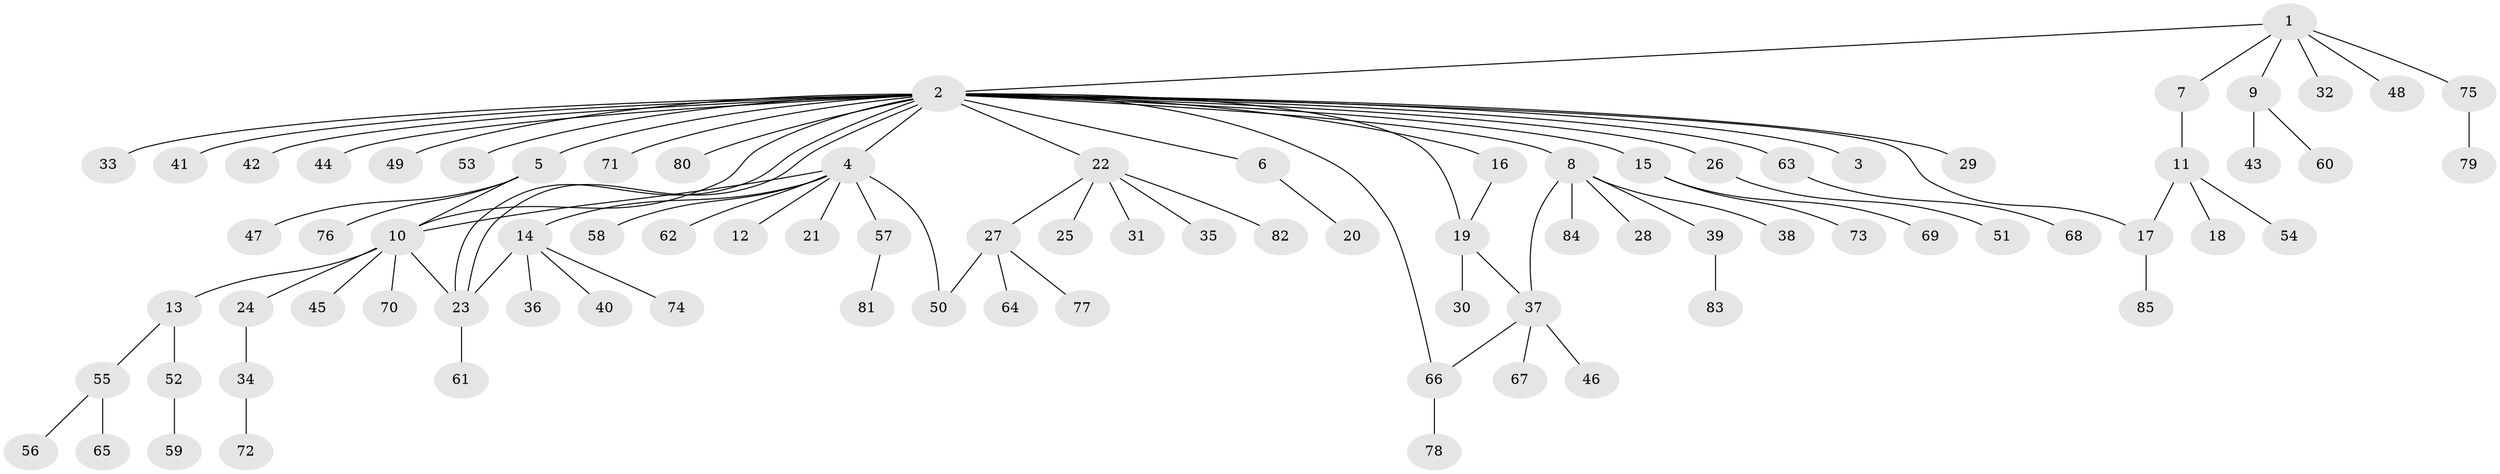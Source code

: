 // coarse degree distribution, {2: 0.13333333333333333, 3: 0.11666666666666667, 8: 0.016666666666666666, 1: 0.6166666666666667, 5: 0.05, 24: 0.016666666666666666, 4: 0.03333333333333333, 7: 0.016666666666666666}
// Generated by graph-tools (version 1.1) at 2025/36/03/04/25 23:36:46]
// undirected, 85 vertices, 94 edges
graph export_dot {
  node [color=gray90,style=filled];
  1;
  2;
  3;
  4;
  5;
  6;
  7;
  8;
  9;
  10;
  11;
  12;
  13;
  14;
  15;
  16;
  17;
  18;
  19;
  20;
  21;
  22;
  23;
  24;
  25;
  26;
  27;
  28;
  29;
  30;
  31;
  32;
  33;
  34;
  35;
  36;
  37;
  38;
  39;
  40;
  41;
  42;
  43;
  44;
  45;
  46;
  47;
  48;
  49;
  50;
  51;
  52;
  53;
  54;
  55;
  56;
  57;
  58;
  59;
  60;
  61;
  62;
  63;
  64;
  65;
  66;
  67;
  68;
  69;
  70;
  71;
  72;
  73;
  74;
  75;
  76;
  77;
  78;
  79;
  80;
  81;
  82;
  83;
  84;
  85;
  1 -- 2;
  1 -- 7;
  1 -- 9;
  1 -- 32;
  1 -- 48;
  1 -- 75;
  2 -- 3;
  2 -- 4;
  2 -- 5;
  2 -- 6;
  2 -- 8;
  2 -- 10;
  2 -- 15;
  2 -- 16;
  2 -- 17;
  2 -- 19;
  2 -- 22;
  2 -- 23;
  2 -- 23;
  2 -- 26;
  2 -- 29;
  2 -- 33;
  2 -- 41;
  2 -- 42;
  2 -- 44;
  2 -- 49;
  2 -- 53;
  2 -- 63;
  2 -- 66;
  2 -- 71;
  2 -- 80;
  4 -- 10;
  4 -- 12;
  4 -- 14;
  4 -- 21;
  4 -- 50;
  4 -- 57;
  4 -- 58;
  4 -- 62;
  5 -- 10;
  5 -- 47;
  5 -- 76;
  6 -- 20;
  7 -- 11;
  8 -- 28;
  8 -- 37;
  8 -- 38;
  8 -- 39;
  8 -- 84;
  9 -- 43;
  9 -- 60;
  10 -- 13;
  10 -- 23;
  10 -- 24;
  10 -- 45;
  10 -- 70;
  11 -- 17;
  11 -- 18;
  11 -- 54;
  13 -- 52;
  13 -- 55;
  14 -- 23;
  14 -- 36;
  14 -- 40;
  14 -- 74;
  15 -- 69;
  15 -- 73;
  16 -- 19;
  17 -- 85;
  19 -- 30;
  19 -- 37;
  22 -- 25;
  22 -- 27;
  22 -- 31;
  22 -- 35;
  22 -- 82;
  23 -- 61;
  24 -- 34;
  26 -- 51;
  27 -- 50;
  27 -- 64;
  27 -- 77;
  34 -- 72;
  37 -- 46;
  37 -- 66;
  37 -- 67;
  39 -- 83;
  52 -- 59;
  55 -- 56;
  55 -- 65;
  57 -- 81;
  63 -- 68;
  66 -- 78;
  75 -- 79;
}
